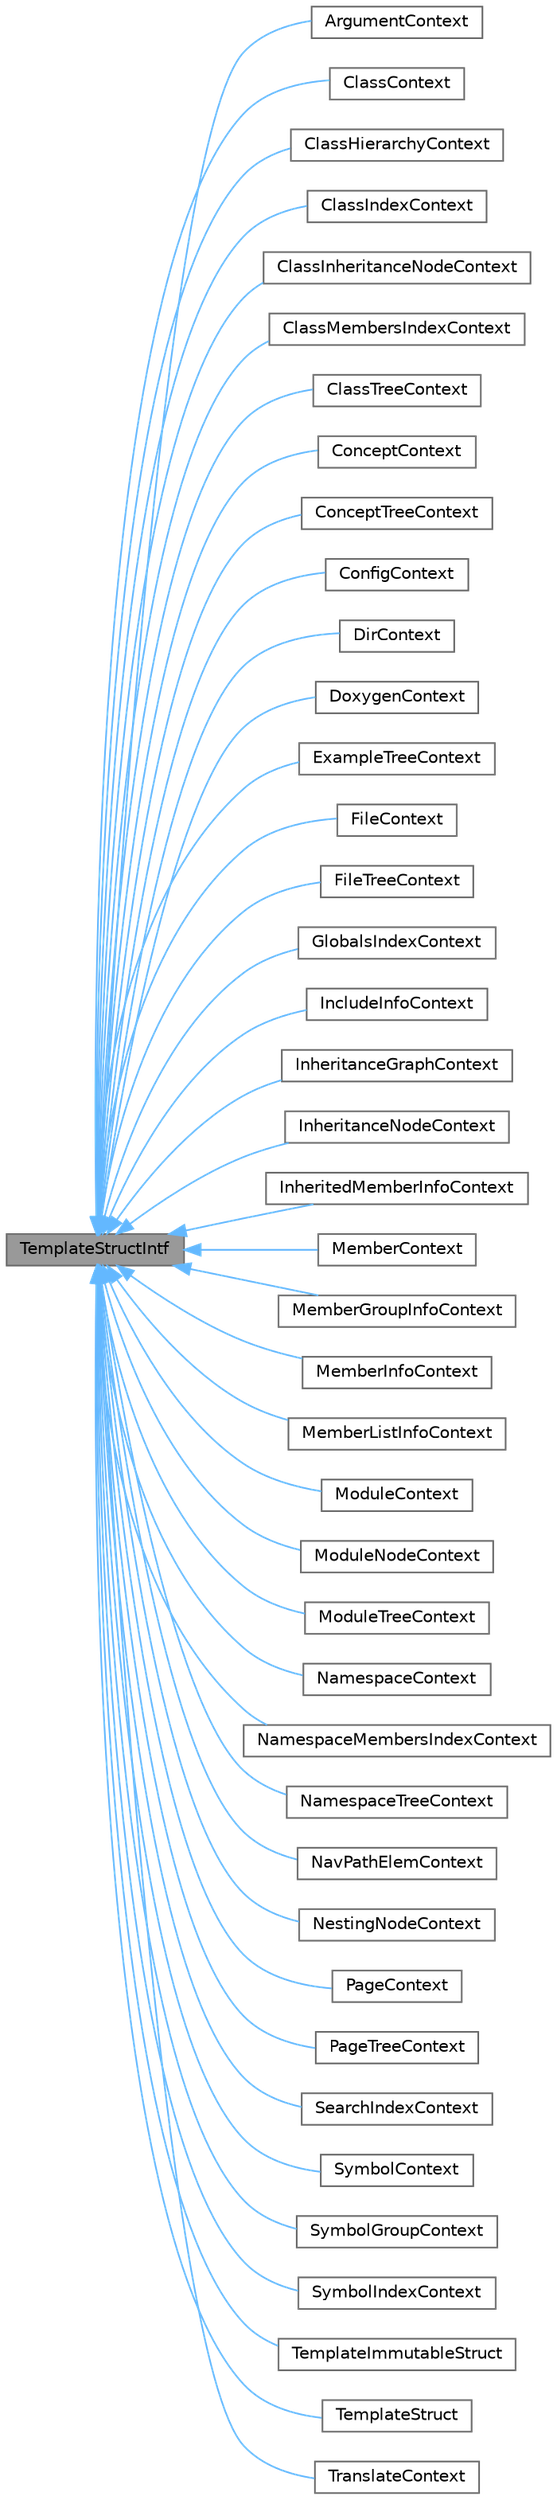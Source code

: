 digraph "TemplateStructIntf"
{
 // INTERACTIVE_SVG=YES
 // LATEX_PDF_SIZE
  bgcolor="transparent";
  edge [fontname=Helvetica,fontsize=10,labelfontname=Helvetica,labelfontsize=10];
  node [fontname=Helvetica,fontsize=10,shape=box,height=0.2,width=0.4];
  rankdir="LR";
  Node1 [id="Node000001",label="TemplateStructIntf",height=0.2,width=0.4,color="gray40", fillcolor="grey60", style="filled", fontcolor="black",tooltip="Abstract interface for a context value of type struct."];
  Node1 -> Node2 [id="edge1_Node000001_Node000002",dir="back",color="steelblue1",style="solid",tooltip=" "];
  Node2 [id="Node000002",label="ArgumentContext",height=0.2,width=0.4,color="gray40", fillcolor="white", style="filled",URL="$d4/d24/class_argument_context.html",tooltip=" "];
  Node1 -> Node3 [id="edge2_Node000001_Node000003",dir="back",color="steelblue1",style="solid",tooltip=" "];
  Node3 [id="Node000003",label="ClassContext",height=0.2,width=0.4,color="gray40", fillcolor="white", style="filled",URL="$dc/d38/class_class_context.html",tooltip=" "];
  Node1 -> Node4 [id="edge3_Node000001_Node000004",dir="back",color="steelblue1",style="solid",tooltip=" "];
  Node4 [id="Node000004",label="ClassHierarchyContext",height=0.2,width=0.4,color="gray40", fillcolor="white", style="filled",URL="$de/d04/class_class_hierarchy_context.html",tooltip=" "];
  Node1 -> Node5 [id="edge4_Node000001_Node000005",dir="back",color="steelblue1",style="solid",tooltip=" "];
  Node5 [id="Node000005",label="ClassIndexContext",height=0.2,width=0.4,color="gray40", fillcolor="white", style="filled",URL="$dc/dfb/class_class_index_context.html",tooltip=" "];
  Node1 -> Node6 [id="edge5_Node000001_Node000006",dir="back",color="steelblue1",style="solid",tooltip=" "];
  Node6 [id="Node000006",label="ClassInheritanceNodeContext",height=0.2,width=0.4,color="gray40", fillcolor="white", style="filled",URL="$dc/da3/class_class_inheritance_node_context.html",tooltip=" "];
  Node1 -> Node7 [id="edge6_Node000001_Node000007",dir="back",color="steelblue1",style="solid",tooltip=" "];
  Node7 [id="Node000007",label="ClassMembersIndexContext",height=0.2,width=0.4,color="gray40", fillcolor="white", style="filled",URL="$d1/d32/class_class_members_index_context.html",tooltip=" "];
  Node1 -> Node8 [id="edge7_Node000001_Node000008",dir="back",color="steelblue1",style="solid",tooltip=" "];
  Node8 [id="Node000008",label="ClassTreeContext",height=0.2,width=0.4,color="gray40", fillcolor="white", style="filled",URL="$dc/d6f/class_class_tree_context.html",tooltip=" "];
  Node1 -> Node9 [id="edge8_Node000001_Node000009",dir="back",color="steelblue1",style="solid",tooltip=" "];
  Node9 [id="Node000009",label="ConceptContext",height=0.2,width=0.4,color="gray40", fillcolor="white", style="filled",URL="$d9/da3/class_concept_context.html",tooltip=" "];
  Node1 -> Node10 [id="edge9_Node000001_Node000010",dir="back",color="steelblue1",style="solid",tooltip=" "];
  Node10 [id="Node000010",label="ConceptTreeContext",height=0.2,width=0.4,color="gray40", fillcolor="white", style="filled",URL="$d8/d4c/class_concept_tree_context.html",tooltip=" "];
  Node1 -> Node11 [id="edge10_Node000001_Node000011",dir="back",color="steelblue1",style="solid",tooltip=" "];
  Node11 [id="Node000011",label="ConfigContext",height=0.2,width=0.4,color="gray40", fillcolor="white", style="filled",URL="$d0/dd1/class_config_context.html",tooltip=" "];
  Node1 -> Node12 [id="edge11_Node000001_Node000012",dir="back",color="steelblue1",style="solid",tooltip=" "];
  Node12 [id="Node000012",label="DirContext",height=0.2,width=0.4,color="gray40", fillcolor="white", style="filled",URL="$d5/dca/class_dir_context.html",tooltip=" "];
  Node1 -> Node13 [id="edge12_Node000001_Node000013",dir="back",color="steelblue1",style="solid",tooltip=" "];
  Node13 [id="Node000013",label="DoxygenContext",height=0.2,width=0.4,color="gray40", fillcolor="white", style="filled",URL="$de/d68/class_doxygen_context.html",tooltip=" "];
  Node1 -> Node14 [id="edge13_Node000001_Node000014",dir="back",color="steelblue1",style="solid",tooltip=" "];
  Node14 [id="Node000014",label="ExampleTreeContext",height=0.2,width=0.4,color="gray40", fillcolor="white", style="filled",URL="$d5/d67/class_example_tree_context.html",tooltip=" "];
  Node1 -> Node15 [id="edge14_Node000001_Node000015",dir="back",color="steelblue1",style="solid",tooltip=" "];
  Node15 [id="Node000015",label="FileContext",height=0.2,width=0.4,color="gray40", fillcolor="white", style="filled",URL="$d3/db7/class_file_context.html",tooltip=" "];
  Node1 -> Node16 [id="edge15_Node000001_Node000016",dir="back",color="steelblue1",style="solid",tooltip=" "];
  Node16 [id="Node000016",label="FileTreeContext",height=0.2,width=0.4,color="gray40", fillcolor="white", style="filled",URL="$d6/dfa/class_file_tree_context.html",tooltip=" "];
  Node1 -> Node17 [id="edge16_Node000001_Node000017",dir="back",color="steelblue1",style="solid",tooltip=" "];
  Node17 [id="Node000017",label="GlobalsIndexContext",height=0.2,width=0.4,color="gray40", fillcolor="white", style="filled",URL="$da/dba/class_globals_index_context.html",tooltip=" "];
  Node1 -> Node18 [id="edge17_Node000001_Node000018",dir="back",color="steelblue1",style="solid",tooltip=" "];
  Node18 [id="Node000018",label="IncludeInfoContext",height=0.2,width=0.4,color="gray40", fillcolor="white", style="filled",URL="$d2/dfe/class_include_info_context.html",tooltip=" "];
  Node1 -> Node19 [id="edge18_Node000001_Node000019",dir="back",color="steelblue1",style="solid",tooltip=" "];
  Node19 [id="Node000019",label="InheritanceGraphContext",height=0.2,width=0.4,color="gray40", fillcolor="white", style="filled",URL="$d2/d30/class_inheritance_graph_context.html",tooltip=" "];
  Node1 -> Node20 [id="edge19_Node000001_Node000020",dir="back",color="steelblue1",style="solid",tooltip=" "];
  Node20 [id="Node000020",label="InheritanceNodeContext",height=0.2,width=0.4,color="gray40", fillcolor="white", style="filled",URL="$d6/d29/class_inheritance_node_context.html",tooltip=" "];
  Node1 -> Node21 [id="edge20_Node000001_Node000021",dir="back",color="steelblue1",style="solid",tooltip=" "];
  Node21 [id="Node000021",label="InheritedMemberInfoContext",height=0.2,width=0.4,color="gray40", fillcolor="white", style="filled",URL="$d7/dd6/class_inherited_member_info_context.html",tooltip=" "];
  Node1 -> Node22 [id="edge21_Node000001_Node000022",dir="back",color="steelblue1",style="solid",tooltip=" "];
  Node22 [id="Node000022",label="MemberContext",height=0.2,width=0.4,color="gray40", fillcolor="white", style="filled",URL="$d5/d43/class_member_context.html",tooltip=" "];
  Node1 -> Node23 [id="edge22_Node000001_Node000023",dir="back",color="steelblue1",style="solid",tooltip=" "];
  Node23 [id="Node000023",label="MemberGroupInfoContext",height=0.2,width=0.4,color="gray40", fillcolor="white", style="filled",URL="$d1/d7e/class_member_group_info_context.html",tooltip=" "];
  Node1 -> Node24 [id="edge23_Node000001_Node000024",dir="back",color="steelblue1",style="solid",tooltip=" "];
  Node24 [id="Node000024",label="MemberInfoContext",height=0.2,width=0.4,color="gray40", fillcolor="white", style="filled",URL="$d4/d22/class_member_info_context.html",tooltip=" "];
  Node1 -> Node25 [id="edge24_Node000001_Node000025",dir="back",color="steelblue1",style="solid",tooltip=" "];
  Node25 [id="Node000025",label="MemberListInfoContext",height=0.2,width=0.4,color="gray40", fillcolor="white", style="filled",URL="$d8/df1/class_member_list_info_context.html",tooltip=" "];
  Node1 -> Node26 [id="edge25_Node000001_Node000026",dir="back",color="steelblue1",style="solid",tooltip=" "];
  Node26 [id="Node000026",label="ModuleContext",height=0.2,width=0.4,color="gray40", fillcolor="white", style="filled",URL="$d2/d73/class_module_context.html",tooltip=" "];
  Node1 -> Node27 [id="edge26_Node000001_Node000027",dir="back",color="steelblue1",style="solid",tooltip=" "];
  Node27 [id="Node000027",label="ModuleNodeContext",height=0.2,width=0.4,color="gray40", fillcolor="white", style="filled",URL="$dc/d32/class_module_node_context.html",tooltip=" "];
  Node1 -> Node28 [id="edge27_Node000001_Node000028",dir="back",color="steelblue1",style="solid",tooltip=" "];
  Node28 [id="Node000028",label="ModuleTreeContext",height=0.2,width=0.4,color="gray40", fillcolor="white", style="filled",URL="$d3/d7a/class_module_tree_context.html",tooltip=" "];
  Node1 -> Node29 [id="edge28_Node000001_Node000029",dir="back",color="steelblue1",style="solid",tooltip=" "];
  Node29 [id="Node000029",label="NamespaceContext",height=0.2,width=0.4,color="gray40", fillcolor="white", style="filled",URL="$de/d00/class_namespace_context.html",tooltip=" "];
  Node1 -> Node30 [id="edge29_Node000001_Node000030",dir="back",color="steelblue1",style="solid",tooltip=" "];
  Node30 [id="Node000030",label="NamespaceMembersIndexContext",height=0.2,width=0.4,color="gray40", fillcolor="white", style="filled",URL="$d2/d4a/class_namespace_members_index_context.html",tooltip=" "];
  Node1 -> Node31 [id="edge30_Node000001_Node000031",dir="back",color="steelblue1",style="solid",tooltip=" "];
  Node31 [id="Node000031",label="NamespaceTreeContext",height=0.2,width=0.4,color="gray40", fillcolor="white", style="filled",URL="$d8/dd0/class_namespace_tree_context.html",tooltip=" "];
  Node1 -> Node32 [id="edge31_Node000001_Node000032",dir="back",color="steelblue1",style="solid",tooltip=" "];
  Node32 [id="Node000032",label="NavPathElemContext",height=0.2,width=0.4,color="gray40", fillcolor="white", style="filled",URL="$df/d82/class_nav_path_elem_context.html",tooltip=" "];
  Node1 -> Node33 [id="edge32_Node000001_Node000033",dir="back",color="steelblue1",style="solid",tooltip=" "];
  Node33 [id="Node000033",label="NestingNodeContext",height=0.2,width=0.4,color="gray40", fillcolor="white", style="filled",URL="$db/dc9/class_nesting_node_context.html",tooltip=" "];
  Node1 -> Node34 [id="edge33_Node000001_Node000034",dir="back",color="steelblue1",style="solid",tooltip=" "];
  Node34 [id="Node000034",label="PageContext",height=0.2,width=0.4,color="gray40", fillcolor="white", style="filled",URL="$db/dc8/class_page_context.html",tooltip=" "];
  Node1 -> Node35 [id="edge34_Node000001_Node000035",dir="back",color="steelblue1",style="solid",tooltip=" "];
  Node35 [id="Node000035",label="PageTreeContext",height=0.2,width=0.4,color="gray40", fillcolor="white", style="filled",URL="$d7/dea/class_page_tree_context.html",tooltip=" "];
  Node1 -> Node36 [id="edge35_Node000001_Node000036",dir="back",color="steelblue1",style="solid",tooltip=" "];
  Node36 [id="Node000036",label="SearchIndexContext",height=0.2,width=0.4,color="gray40", fillcolor="white", style="filled",URL="$da/ddb/class_search_index_context.html",tooltip=" "];
  Node1 -> Node37 [id="edge36_Node000001_Node000037",dir="back",color="steelblue1",style="solid",tooltip=" "];
  Node37 [id="Node000037",label="SymbolContext",height=0.2,width=0.4,color="gray40", fillcolor="white", style="filled",URL="$d0/d4b/class_symbol_context.html",tooltip=" "];
  Node1 -> Node38 [id="edge37_Node000001_Node000038",dir="back",color="steelblue1",style="solid",tooltip=" "];
  Node38 [id="Node000038",label="SymbolGroupContext",height=0.2,width=0.4,color="gray40", fillcolor="white", style="filled",URL="$d7/d10/class_symbol_group_context.html",tooltip=" "];
  Node1 -> Node39 [id="edge38_Node000001_Node000039",dir="back",color="steelblue1",style="solid",tooltip=" "];
  Node39 [id="Node000039",label="SymbolIndexContext",height=0.2,width=0.4,color="gray40", fillcolor="white", style="filled",URL="$d3/db8/class_symbol_index_context.html",tooltip=" "];
  Node1 -> Node40 [id="edge39_Node000001_Node000040",dir="back",color="steelblue1",style="solid",tooltip=" "];
  Node40 [id="Node000040",label="TemplateImmutableStruct",height=0.2,width=0.4,color="gray40", fillcolor="white", style="filled",URL="$d6/d73/class_template_immutable_struct.html",tooltip="Default implementation of an immutable context value of type struct."];
  Node1 -> Node41 [id="edge40_Node000001_Node000041",dir="back",color="steelblue1",style="solid",tooltip=" "];
  Node41 [id="Node000041",label="TemplateStruct",height=0.2,width=0.4,color="gray40", fillcolor="white", style="filled",URL="$d8/d4b/class_template_struct.html",tooltip="Default implementation of a context value of type struct."];
  Node1 -> Node42 [id="edge41_Node000001_Node000042",dir="back",color="steelblue1",style="solid",tooltip=" "];
  Node42 [id="Node000042",label="TranslateContext",height=0.2,width=0.4,color="gray40", fillcolor="white", style="filled",URL="$d2/dbb/class_translate_context.html",tooltip=" "];
}
